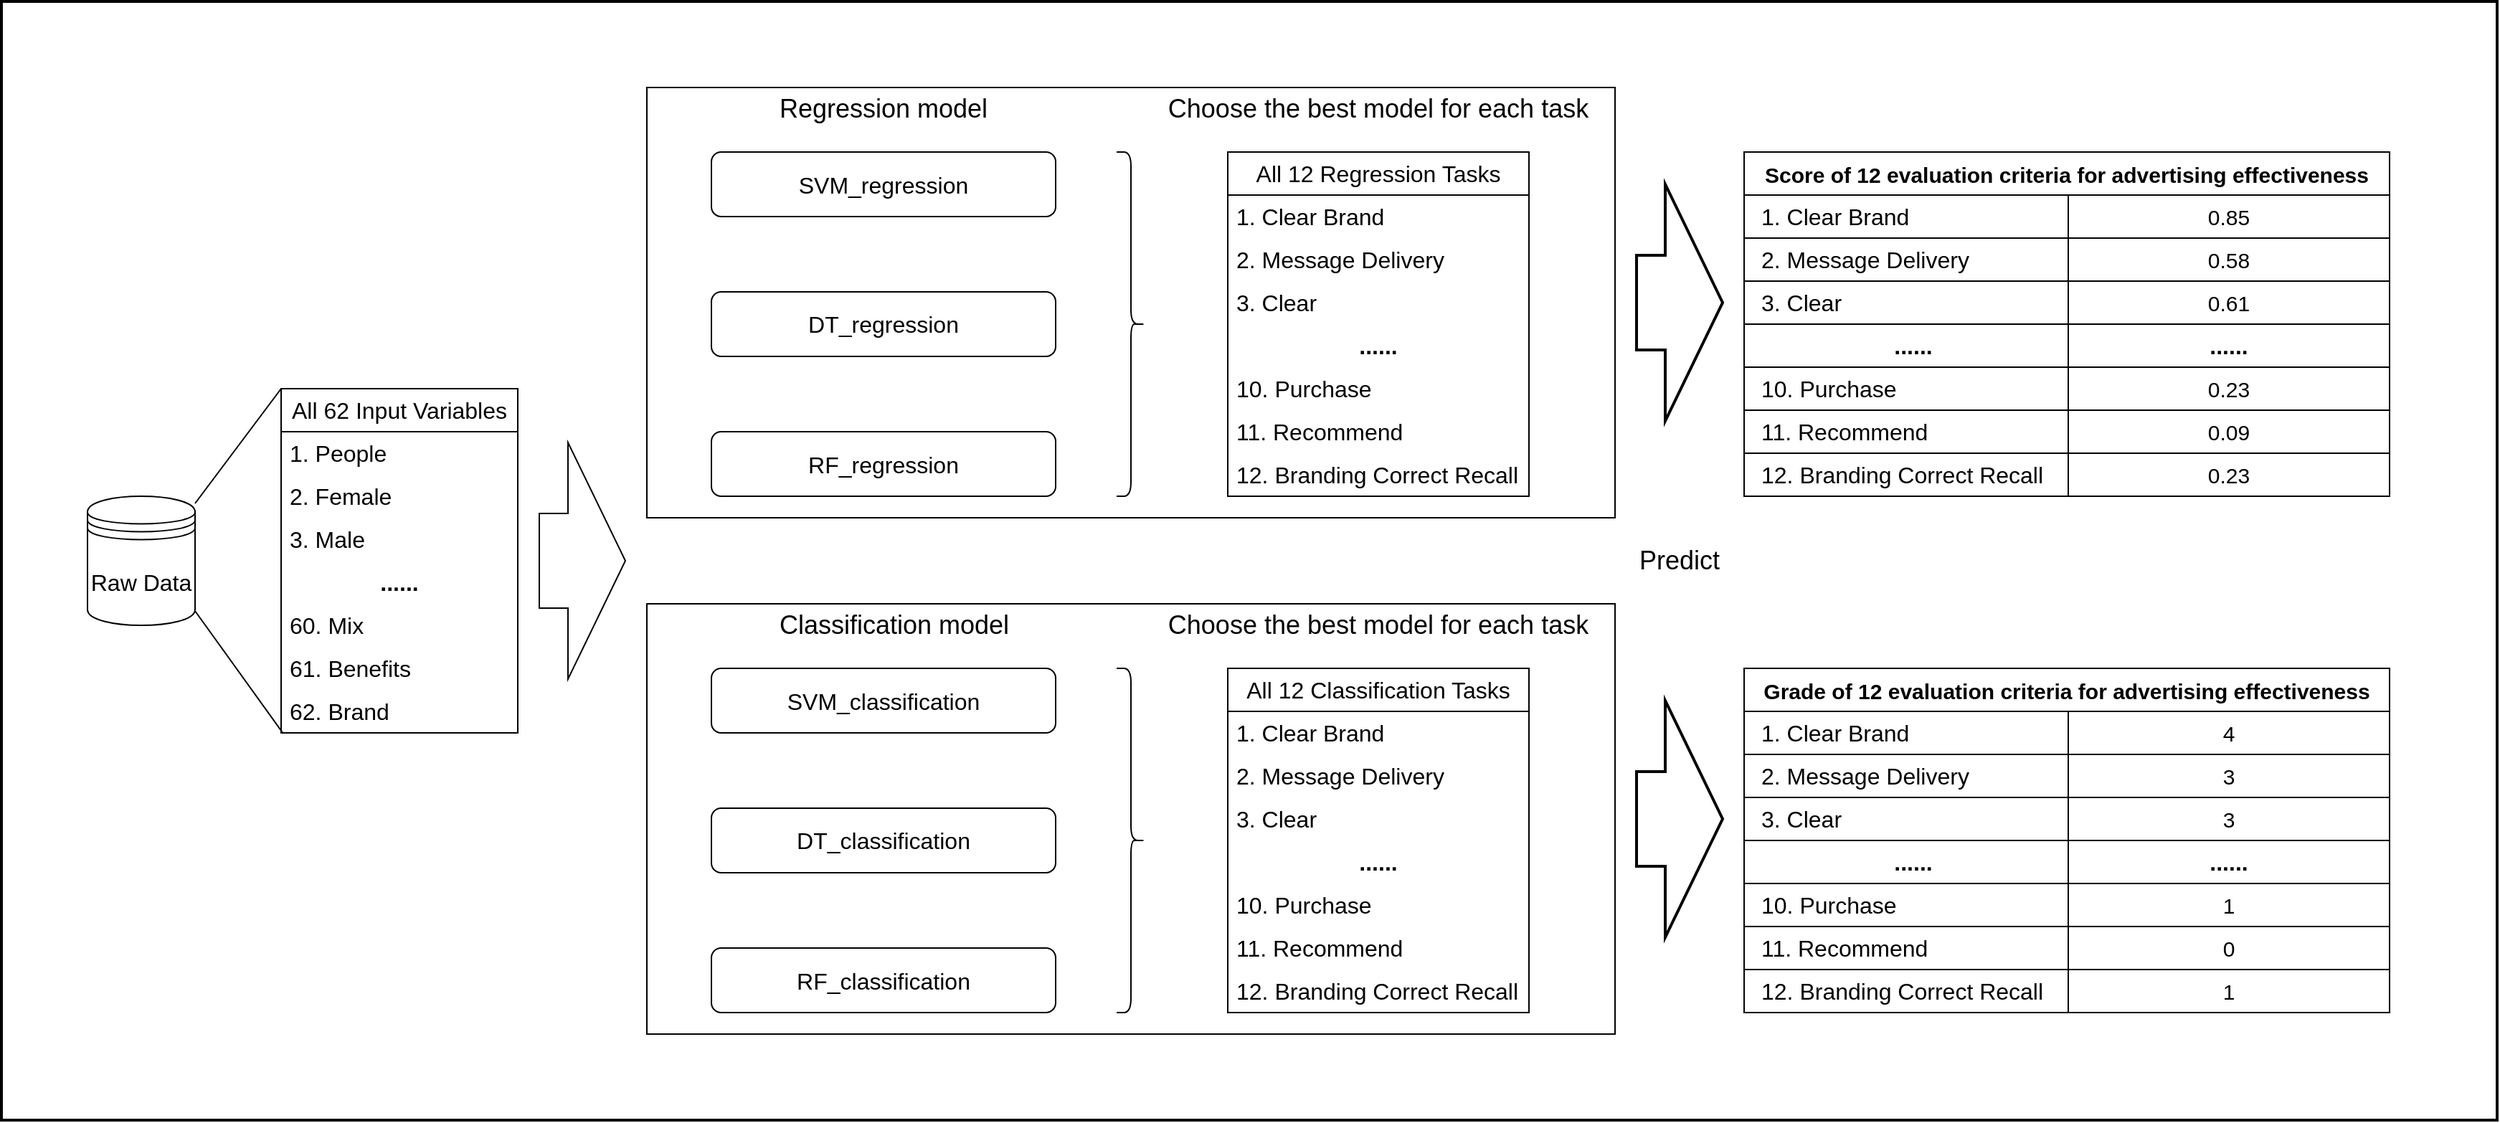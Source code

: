 <mxfile>
    <diagram id="0QzxGXbh1GwRcRrXPIC1" name="第 1 页">
        <mxGraphModel dx="4055" dy="2684" grid="1" gridSize="15" guides="1" tooltips="1" connect="1" arrows="1" fold="1" page="0" pageScale="1" pageWidth="827" pageHeight="1169" math="0" shadow="0">
            <root>
                <mxCell id="0"/>
                <mxCell id="1" parent="0"/>
                <mxCell id="263" value="" style="rounded=0;whiteSpace=wrap;html=1;shadow=0;strokeWidth=2;fontSize=15;" vertex="1" parent="1">
                    <mxGeometry x="-1860" y="-900" width="1740" height="780" as="geometry"/>
                </mxCell>
                <mxCell id="4" value="&lt;font style=&quot;font-size: 16px;&quot;&gt;Raw Data&lt;/font&gt;" style="shape=datastore;whiteSpace=wrap;html=1;movable=1;resizable=1;rotatable=1;deletable=1;editable=1;connectable=1;" parent="1" vertex="1">
                    <mxGeometry x="-1800" y="-555" width="75" height="90" as="geometry"/>
                </mxCell>
                <mxCell id="26" value="All 62 Input Variables" style="swimlane;fontStyle=0;childLayout=stackLayout;horizontal=1;startSize=30;horizontalStack=0;resizeParent=1;resizeParentMax=0;resizeLast=0;collapsible=1;marginBottom=0;whiteSpace=wrap;html=1;fontSize=16;movable=1;resizable=1;rotatable=1;deletable=1;editable=1;connectable=1;" parent="1" vertex="1">
                    <mxGeometry x="-1665" y="-630" width="165" height="240" as="geometry"/>
                </mxCell>
                <mxCell id="27" value="1. People" style="text;strokeColor=none;fillColor=none;align=left;verticalAlign=middle;spacingLeft=4;spacingRight=4;overflow=hidden;points=[[0,0.5],[1,0.5]];portConstraint=eastwest;rotatable=1;whiteSpace=wrap;html=1;fontSize=16;movable=1;resizable=1;deletable=1;editable=1;connectable=1;" parent="26" vertex="1">
                    <mxGeometry y="30" width="165" height="30" as="geometry"/>
                </mxCell>
                <mxCell id="28" value="2. Female" style="text;strokeColor=none;fillColor=none;align=left;verticalAlign=middle;spacingLeft=4;spacingRight=4;overflow=hidden;points=[[0,0.5],[1,0.5]];portConstraint=eastwest;rotatable=1;whiteSpace=wrap;html=1;fontSize=16;movable=1;resizable=1;deletable=1;editable=1;connectable=1;" parent="26" vertex="1">
                    <mxGeometry y="60" width="165" height="30" as="geometry"/>
                </mxCell>
                <mxCell id="29" value="3. Male" style="text;strokeColor=none;fillColor=none;align=left;verticalAlign=middle;spacingLeft=4;spacingRight=4;overflow=hidden;points=[[0,0.5],[1,0.5]];portConstraint=eastwest;rotatable=1;whiteSpace=wrap;html=1;fontSize=16;movable=1;resizable=1;deletable=1;editable=1;connectable=1;" parent="26" vertex="1">
                    <mxGeometry y="90" width="165" height="30" as="geometry"/>
                </mxCell>
                <mxCell id="43" value="......" style="text;strokeColor=none;fillColor=none;align=center;verticalAlign=middle;spacingLeft=4;spacingRight=4;overflow=hidden;points=[[0,0.5],[1,0.5]];portConstraint=eastwest;rotatable=1;whiteSpace=wrap;html=1;fontSize=16;movable=1;resizable=1;deletable=1;editable=1;connectable=1;fontStyle=1" parent="26" vertex="1">
                    <mxGeometry y="120" width="165" height="30" as="geometry"/>
                </mxCell>
                <mxCell id="45" value="60. Mix" style="text;strokeColor=none;fillColor=none;align=left;verticalAlign=middle;spacingLeft=4;spacingRight=4;overflow=hidden;points=[[0,0.5],[1,0.5]];portConstraint=eastwest;rotatable=1;whiteSpace=wrap;html=1;fontSize=16;movable=1;resizable=1;deletable=1;editable=1;connectable=1;" parent="26" vertex="1">
                    <mxGeometry y="150" width="165" height="30" as="geometry"/>
                </mxCell>
                <mxCell id="46" value="61. Benefits" style="text;strokeColor=none;fillColor=none;align=left;verticalAlign=middle;spacingLeft=4;spacingRight=4;overflow=hidden;points=[[0,0.5],[1,0.5]];portConstraint=eastwest;rotatable=1;whiteSpace=wrap;html=1;fontSize=16;movable=1;resizable=1;deletable=1;editable=1;connectable=1;" parent="26" vertex="1">
                    <mxGeometry y="180" width="165" height="30" as="geometry"/>
                </mxCell>
                <mxCell id="47" value="62. Brand" style="text;strokeColor=none;fillColor=none;align=left;verticalAlign=middle;spacingLeft=4;spacingRight=4;overflow=hidden;points=[[0,0.5],[1,0.5]];portConstraint=eastwest;rotatable=1;whiteSpace=wrap;html=1;fontSize=16;movable=1;resizable=1;deletable=1;editable=1;connectable=1;" parent="26" vertex="1">
                    <mxGeometry y="210" width="165" height="30" as="geometry"/>
                </mxCell>
                <mxCell id="48" value="" style="endArrow=none;html=1;fontSize=16;entryX=0;entryY=0;entryDx=0;entryDy=0;movable=1;resizable=1;rotatable=1;deletable=1;editable=1;connectable=1;" parent="1" target="26" edge="1">
                    <mxGeometry width="50" height="50" relative="1" as="geometry">
                        <mxPoint x="-1725" y="-550" as="sourcePoint"/>
                        <mxPoint x="-1675" y="-600" as="targetPoint"/>
                    </mxGeometry>
                </mxCell>
                <mxCell id="49" value="" style="endArrow=none;html=1;fontSize=16;entryX=0.007;entryY=1;entryDx=0;entryDy=0;entryPerimeter=0;movable=1;resizable=1;rotatable=1;deletable=1;editable=1;connectable=1;" parent="1" target="47" edge="1">
                    <mxGeometry width="50" height="50" relative="1" as="geometry">
                        <mxPoint x="-1725" y="-475" as="sourcePoint"/>
                        <mxPoint x="-1665" y="-555" as="targetPoint"/>
                    </mxGeometry>
                </mxCell>
                <mxCell id="50" value="" style="html=1;shadow=0;dashed=0;align=center;verticalAlign=middle;shape=mxgraph.arrows2.arrow;dy=0.6;dx=40;notch=0;fontSize=16;movable=1;resizable=1;rotatable=1;deletable=1;editable=1;connectable=1;" parent="1" vertex="1">
                    <mxGeometry x="-1485" y="-592.5" width="60" height="165" as="geometry"/>
                </mxCell>
                <mxCell id="52" value="" style="rounded=0;whiteSpace=wrap;html=1;fontSize=16;movable=1;resizable=1;rotatable=1;deletable=1;editable=1;connectable=1;" parent="1" vertex="1">
                    <mxGeometry x="-1410" y="-840" width="675" height="300" as="geometry"/>
                </mxCell>
                <mxCell id="53" value="Regression model" style="text;strokeColor=none;align=center;fillColor=none;html=1;verticalAlign=middle;whiteSpace=wrap;rounded=0;fontSize=18;movable=1;resizable=1;rotatable=1;deletable=1;editable=1;connectable=1;fontStyle=0" parent="1" vertex="1">
                    <mxGeometry x="-1320" y="-840" width="150" height="30" as="geometry"/>
                </mxCell>
                <mxCell id="54" value="SVM_regression" style="rounded=1;whiteSpace=wrap;html=1;fontSize=16;movable=1;resizable=1;rotatable=1;deletable=1;editable=1;connectable=1;" parent="1" vertex="1">
                    <mxGeometry x="-1365" y="-795" width="240" height="45" as="geometry"/>
                </mxCell>
                <mxCell id="55" value="DT_regression" style="rounded=1;whiteSpace=wrap;html=1;fontSize=16;movable=1;resizable=1;rotatable=1;deletable=1;editable=1;connectable=1;" parent="1" vertex="1">
                    <mxGeometry x="-1365" y="-697.5" width="240" height="45" as="geometry"/>
                </mxCell>
                <mxCell id="56" value="RF_regression" style="rounded=1;whiteSpace=wrap;html=1;fontSize=16;movable=1;resizable=1;rotatable=1;deletable=1;editable=1;connectable=1;" parent="1" vertex="1">
                    <mxGeometry x="-1365" y="-600" width="240" height="45" as="geometry"/>
                </mxCell>
                <mxCell id="62" value="" style="html=1;shadow=0;dashed=0;align=center;verticalAlign=middle;shape=mxgraph.arrows2.arrow;dy=0.6;dx=40;notch=0;fontSize=16;movable=1;resizable=1;rotatable=1;deletable=1;editable=1;connectable=1;fontStyle=0;strokeWidth=2;perimeterSpacing=0;" parent="1" vertex="1">
                    <mxGeometry x="-720" y="-772.5" width="60" height="165" as="geometry"/>
                </mxCell>
                <mxCell id="63" value="" style="html=1;shadow=0;dashed=0;align=center;verticalAlign=middle;shape=mxgraph.arrows2.arrow;dy=0.6;dx=40;notch=0;fontSize=16;movable=1;resizable=1;rotatable=1;deletable=1;editable=1;connectable=1;strokeWidth=2;" parent="1" vertex="1">
                    <mxGeometry x="-720" y="-412.5" width="60" height="165" as="geometry"/>
                </mxCell>
                <mxCell id="64" value="Predict" style="text;strokeColor=none;align=center;fillColor=none;html=1;verticalAlign=middle;whiteSpace=wrap;rounded=0;fontSize=18;movable=1;resizable=1;rotatable=1;deletable=1;editable=1;connectable=1;" parent="1" vertex="1">
                    <mxGeometry x="-720" y="-525" width="60" height="30" as="geometry"/>
                </mxCell>
                <mxCell id="165" value="" style="shape=curlyBracket;whiteSpace=wrap;html=1;rounded=1;flipH=1;labelPosition=right;verticalLabelPosition=middle;align=left;verticalAlign=middle;" vertex="1" parent="1">
                    <mxGeometry x="-1082.5" y="-795" width="20" height="240" as="geometry"/>
                </mxCell>
                <mxCell id="169" value="&lt;font style=&quot;font-size: 18px;&quot;&gt;Choose the best model for each task&lt;/font&gt;" style="text;strokeColor=none;align=center;fillColor=none;html=1;verticalAlign=middle;whiteSpace=wrap;rounded=0;" vertex="1" parent="1">
                    <mxGeometry x="-1050" y="-840" width="300" height="30" as="geometry"/>
                </mxCell>
                <mxCell id="170" value="All 12 Regression Tasks" style="swimlane;fontStyle=0;childLayout=stackLayout;horizontal=1;startSize=30;horizontalStack=0;resizeParent=1;resizeParentMax=0;resizeLast=0;collapsible=1;marginBottom=0;whiteSpace=wrap;html=1;fontSize=16;movable=1;resizable=1;rotatable=1;deletable=1;editable=1;connectable=1;" vertex="1" parent="1">
                    <mxGeometry x="-1005" y="-795" width="210" height="240" as="geometry"/>
                </mxCell>
                <mxCell id="171" value="1. Clear Brand" style="text;strokeColor=none;fillColor=none;align=left;verticalAlign=middle;spacingLeft=4;spacingRight=4;overflow=hidden;points=[[0,0.5],[1,0.5]];portConstraint=eastwest;rotatable=1;whiteSpace=wrap;html=1;fontSize=16;movable=1;resizable=1;deletable=1;editable=1;connectable=1;" vertex="1" parent="170">
                    <mxGeometry y="30" width="210" height="30" as="geometry"/>
                </mxCell>
                <mxCell id="172" value="2. Message Delivery" style="text;strokeColor=none;fillColor=none;align=left;verticalAlign=middle;spacingLeft=4;spacingRight=4;overflow=hidden;points=[[0,0.5],[1,0.5]];portConstraint=eastwest;rotatable=1;whiteSpace=wrap;html=1;fontSize=16;movable=1;resizable=1;deletable=1;editable=1;connectable=1;" vertex="1" parent="170">
                    <mxGeometry y="60" width="210" height="30" as="geometry"/>
                </mxCell>
                <mxCell id="173" value="3. Clear" style="text;strokeColor=none;fillColor=none;align=left;verticalAlign=middle;spacingLeft=4;spacingRight=4;overflow=hidden;points=[[0,0.5],[1,0.5]];portConstraint=eastwest;rotatable=1;whiteSpace=wrap;html=1;fontSize=16;movable=1;resizable=1;deletable=1;editable=1;connectable=1;" vertex="1" parent="170">
                    <mxGeometry y="90" width="210" height="30" as="geometry"/>
                </mxCell>
                <mxCell id="174" value="......" style="text;strokeColor=none;fillColor=none;align=center;verticalAlign=middle;spacingLeft=4;spacingRight=4;overflow=hidden;points=[[0,0.5],[1,0.5]];portConstraint=eastwest;rotatable=1;whiteSpace=wrap;html=1;fontSize=16;movable=1;resizable=1;deletable=1;editable=1;connectable=1;fontStyle=1" vertex="1" parent="170">
                    <mxGeometry y="120" width="210" height="30" as="geometry"/>
                </mxCell>
                <mxCell id="175" value="10. Purchase" style="text;strokeColor=none;fillColor=none;align=left;verticalAlign=middle;spacingLeft=4;spacingRight=4;overflow=hidden;points=[[0,0.5],[1,0.5]];portConstraint=eastwest;rotatable=1;whiteSpace=wrap;html=1;fontSize=16;movable=1;resizable=1;deletable=1;editable=1;connectable=1;" vertex="1" parent="170">
                    <mxGeometry y="150" width="210" height="30" as="geometry"/>
                </mxCell>
                <mxCell id="176" value="11. Recommend" style="text;strokeColor=none;fillColor=none;align=left;verticalAlign=middle;spacingLeft=4;spacingRight=4;overflow=hidden;points=[[0,0.5],[1,0.5]];portConstraint=eastwest;rotatable=1;whiteSpace=wrap;html=1;fontSize=16;movable=1;resizable=1;deletable=1;editable=1;connectable=1;" vertex="1" parent="170">
                    <mxGeometry y="180" width="210" height="30" as="geometry"/>
                </mxCell>
                <mxCell id="177" value="12. Branding Correct Recall" style="text;strokeColor=none;fillColor=none;align=left;verticalAlign=middle;spacingLeft=4;spacingRight=4;overflow=hidden;points=[[0,0.5],[1,0.5]];portConstraint=eastwest;rotatable=1;whiteSpace=wrap;html=1;fontSize=16;movable=1;resizable=1;deletable=1;editable=1;connectable=1;" vertex="1" parent="170">
                    <mxGeometry y="210" width="210" height="30" as="geometry"/>
                </mxCell>
                <mxCell id="179" value="" style="rounded=0;whiteSpace=wrap;html=1;fontSize=16;movable=1;resizable=1;rotatable=1;deletable=1;editable=1;connectable=1;" vertex="1" parent="1">
                    <mxGeometry x="-1410" y="-480" width="675" height="300" as="geometry"/>
                </mxCell>
                <mxCell id="180" value="Classification model" style="text;strokeColor=none;align=center;fillColor=none;html=1;verticalAlign=middle;whiteSpace=wrap;rounded=0;fontSize=18;movable=1;resizable=1;rotatable=1;deletable=1;editable=1;connectable=1;" vertex="1" parent="1">
                    <mxGeometry x="-1320" y="-480" width="165" height="30" as="geometry"/>
                </mxCell>
                <mxCell id="181" value="SVM_classification" style="rounded=1;whiteSpace=wrap;html=1;fontSize=16;movable=1;resizable=1;rotatable=1;deletable=1;editable=1;connectable=1;" vertex="1" parent="1">
                    <mxGeometry x="-1365" y="-435" width="240" height="45" as="geometry"/>
                </mxCell>
                <mxCell id="182" value="DT_classification" style="rounded=1;whiteSpace=wrap;html=1;fontSize=16;movable=1;resizable=1;rotatable=1;deletable=1;editable=1;connectable=1;" vertex="1" parent="1">
                    <mxGeometry x="-1365" y="-337.5" width="240" height="45" as="geometry"/>
                </mxCell>
                <mxCell id="183" value="RF_classification" style="rounded=1;whiteSpace=wrap;html=1;fontSize=16;movable=1;resizable=1;rotatable=1;deletable=1;editable=1;connectable=1;" vertex="1" parent="1">
                    <mxGeometry x="-1365" y="-240" width="240" height="45" as="geometry"/>
                </mxCell>
                <mxCell id="184" value="" style="shape=curlyBracket;whiteSpace=wrap;html=1;rounded=1;flipH=1;labelPosition=right;verticalLabelPosition=middle;align=left;verticalAlign=middle;" vertex="1" parent="1">
                    <mxGeometry x="-1082.5" y="-435" width="20" height="240" as="geometry"/>
                </mxCell>
                <mxCell id="185" value="&lt;font style=&quot;font-size: 18px;&quot;&gt;Choose the best model for each task&lt;/font&gt;" style="text;strokeColor=none;align=center;fillColor=none;html=1;verticalAlign=middle;whiteSpace=wrap;rounded=0;" vertex="1" parent="1">
                    <mxGeometry x="-1050" y="-480" width="300" height="30" as="geometry"/>
                </mxCell>
                <mxCell id="186" value="All 12 Classification Tasks" style="swimlane;fontStyle=0;childLayout=stackLayout;horizontal=1;startSize=30;horizontalStack=0;resizeParent=1;resizeParentMax=0;resizeLast=0;collapsible=1;marginBottom=0;whiteSpace=wrap;html=1;fontSize=16;movable=1;resizable=1;rotatable=1;deletable=1;editable=1;connectable=1;" vertex="1" parent="1">
                    <mxGeometry x="-1005" y="-435" width="210" height="240" as="geometry"/>
                </mxCell>
                <mxCell id="187" value="1. Clear Brand" style="text;strokeColor=none;fillColor=none;align=left;verticalAlign=middle;spacingLeft=4;spacingRight=4;overflow=hidden;points=[[0,0.5],[1,0.5]];portConstraint=eastwest;rotatable=1;whiteSpace=wrap;html=1;fontSize=16;movable=1;resizable=1;deletable=1;editable=1;connectable=1;" vertex="1" parent="186">
                    <mxGeometry y="30" width="210" height="30" as="geometry"/>
                </mxCell>
                <mxCell id="188" value="2. Message Delivery" style="text;strokeColor=none;fillColor=none;align=left;verticalAlign=middle;spacingLeft=4;spacingRight=4;overflow=hidden;points=[[0,0.5],[1,0.5]];portConstraint=eastwest;rotatable=1;whiteSpace=wrap;html=1;fontSize=16;movable=1;resizable=1;deletable=1;editable=1;connectable=1;" vertex="1" parent="186">
                    <mxGeometry y="60" width="210" height="30" as="geometry"/>
                </mxCell>
                <mxCell id="189" value="3. Clear" style="text;strokeColor=none;fillColor=none;align=left;verticalAlign=middle;spacingLeft=4;spacingRight=4;overflow=hidden;points=[[0,0.5],[1,0.5]];portConstraint=eastwest;rotatable=1;whiteSpace=wrap;html=1;fontSize=16;movable=1;resizable=1;deletable=1;editable=1;connectable=1;" vertex="1" parent="186">
                    <mxGeometry y="90" width="210" height="30" as="geometry"/>
                </mxCell>
                <mxCell id="190" value="......" style="text;strokeColor=none;fillColor=none;align=center;verticalAlign=middle;spacingLeft=4;spacingRight=4;overflow=hidden;points=[[0,0.5],[1,0.5]];portConstraint=eastwest;rotatable=1;whiteSpace=wrap;html=1;fontSize=16;movable=1;resizable=1;deletable=1;editable=1;connectable=1;fontStyle=1" vertex="1" parent="186">
                    <mxGeometry y="120" width="210" height="30" as="geometry"/>
                </mxCell>
                <mxCell id="191" value="10. Purchase" style="text;strokeColor=none;fillColor=none;align=left;verticalAlign=middle;spacingLeft=4;spacingRight=4;overflow=hidden;points=[[0,0.5],[1,0.5]];portConstraint=eastwest;rotatable=1;whiteSpace=wrap;html=1;fontSize=16;movable=1;resizable=1;deletable=1;editable=1;connectable=1;" vertex="1" parent="186">
                    <mxGeometry y="150" width="210" height="30" as="geometry"/>
                </mxCell>
                <mxCell id="192" value="11. Recommend" style="text;strokeColor=none;fillColor=none;align=left;verticalAlign=middle;spacingLeft=4;spacingRight=4;overflow=hidden;points=[[0,0.5],[1,0.5]];portConstraint=eastwest;rotatable=1;whiteSpace=wrap;html=1;fontSize=16;movable=1;resizable=1;deletable=1;editable=1;connectable=1;" vertex="1" parent="186">
                    <mxGeometry y="180" width="210" height="30" as="geometry"/>
                </mxCell>
                <mxCell id="193" value="12. Branding Correct Recall" style="text;strokeColor=none;fillColor=none;align=left;verticalAlign=middle;spacingLeft=4;spacingRight=4;overflow=hidden;points=[[0,0.5],[1,0.5]];portConstraint=eastwest;rotatable=1;whiteSpace=wrap;html=1;fontSize=16;movable=1;resizable=1;deletable=1;editable=1;connectable=1;" vertex="1" parent="186">
                    <mxGeometry y="210" width="210" height="30" as="geometry"/>
                </mxCell>
                <mxCell id="216" value="Score of 12 evaluation criteria for advertising effectiveness" style="shape=table;startSize=30;container=1;collapsible=0;childLayout=tableLayout;fontStyle=1;align=center;fontSize=15;" vertex="1" parent="1">
                    <mxGeometry x="-645" y="-795" width="450" height="240" as="geometry"/>
                </mxCell>
                <mxCell id="217" value="" style="shape=tableRow;horizontal=0;startSize=0;swimlaneHead=0;swimlaneBody=0;top=0;left=0;bottom=0;right=0;collapsible=0;dropTarget=0;fillColor=none;points=[[0,0.5],[1,0.5]];portConstraint=eastwest;fontSize=18;" vertex="1" parent="216">
                    <mxGeometry y="30" width="450" height="30" as="geometry"/>
                </mxCell>
                <mxCell id="218" value="&lt;span style=&quot;font-size: 16px;&quot;&gt;1. Clear Brand&lt;/span&gt;" style="shape=partialRectangle;html=1;whiteSpace=wrap;connectable=0;fillColor=none;top=0;left=0;bottom=0;right=0;overflow=hidden;fontSize=18;align=left;horizontal=1;spacingLeft=10;" vertex="1" parent="217">
                    <mxGeometry width="226" height="30" as="geometry">
                        <mxRectangle width="226" height="30" as="alternateBounds"/>
                    </mxGeometry>
                </mxCell>
                <mxCell id="219" value="&lt;span style=&quot;font-size: 15px;&quot;&gt;0.85&lt;/span&gt;" style="shape=partialRectangle;html=1;whiteSpace=wrap;connectable=0;fillColor=none;top=0;left=0;bottom=0;right=0;overflow=hidden;fontSize=18;" vertex="1" parent="217">
                    <mxGeometry x="226" width="224" height="30" as="geometry">
                        <mxRectangle width="224" height="30" as="alternateBounds"/>
                    </mxGeometry>
                </mxCell>
                <mxCell id="221" value="" style="shape=tableRow;horizontal=0;startSize=0;swimlaneHead=0;swimlaneBody=0;top=0;left=0;bottom=0;right=0;collapsible=0;dropTarget=0;fillColor=none;points=[[0,0.5],[1,0.5]];portConstraint=eastwest;fontSize=18;" vertex="1" parent="216">
                    <mxGeometry y="60" width="450" height="30" as="geometry"/>
                </mxCell>
                <mxCell id="222" value="&lt;span style=&quot;font-size: 16px;&quot;&gt;2. Message Delivery&lt;/span&gt;" style="shape=partialRectangle;html=1;whiteSpace=wrap;connectable=0;fillColor=none;top=0;left=0;bottom=0;right=0;overflow=hidden;fontSize=18;align=left;horizontal=1;spacingLeft=10;" vertex="1" parent="221">
                    <mxGeometry width="226" height="30" as="geometry">
                        <mxRectangle width="226" height="30" as="alternateBounds"/>
                    </mxGeometry>
                </mxCell>
                <mxCell id="223" value="&lt;span style=&quot;font-size: 15px;&quot;&gt;0.58&lt;/span&gt;" style="shape=partialRectangle;html=1;whiteSpace=wrap;connectable=0;fillColor=none;top=0;left=0;bottom=0;right=0;overflow=hidden;fontSize=18;" vertex="1" parent="221">
                    <mxGeometry x="226" width="224" height="30" as="geometry">
                        <mxRectangle width="224" height="30" as="alternateBounds"/>
                    </mxGeometry>
                </mxCell>
                <mxCell id="225" value="" style="shape=tableRow;horizontal=0;startSize=0;swimlaneHead=0;swimlaneBody=0;top=0;left=0;bottom=0;right=0;collapsible=0;dropTarget=0;fillColor=none;points=[[0,0.5],[1,0.5]];portConstraint=eastwest;fontSize=18;" vertex="1" parent="216">
                    <mxGeometry y="90" width="450" height="30" as="geometry"/>
                </mxCell>
                <mxCell id="226" value="&lt;span style=&quot;font-size: 16px;&quot;&gt;3. Clear&lt;/span&gt;" style="shape=partialRectangle;html=1;whiteSpace=wrap;connectable=0;fillColor=none;top=0;left=0;bottom=0;right=0;overflow=hidden;fontSize=18;align=left;horizontal=1;spacingLeft=10;" vertex="1" parent="225">
                    <mxGeometry width="226" height="30" as="geometry">
                        <mxRectangle width="226" height="30" as="alternateBounds"/>
                    </mxGeometry>
                </mxCell>
                <mxCell id="227" value="&lt;span style=&quot;font-size: 15px;&quot;&gt;0.61&lt;/span&gt;" style="shape=partialRectangle;html=1;whiteSpace=wrap;connectable=0;fillColor=none;top=0;left=0;bottom=0;right=0;overflow=hidden;fontSize=18;" vertex="1" parent="225">
                    <mxGeometry x="226" width="224" height="30" as="geometry">
                        <mxRectangle width="224" height="30" as="alternateBounds"/>
                    </mxGeometry>
                </mxCell>
                <mxCell id="238" style="shape=tableRow;horizontal=0;startSize=0;swimlaneHead=0;swimlaneBody=0;top=0;left=0;bottom=0;right=0;collapsible=0;dropTarget=0;fillColor=none;points=[[0,0.5],[1,0.5]];portConstraint=eastwest;fontSize=18;" vertex="1" parent="216">
                    <mxGeometry y="120" width="450" height="30" as="geometry"/>
                </mxCell>
                <mxCell id="239" value="&lt;span style=&quot;font-size: 16px; font-weight: 700;&quot;&gt;......&lt;/span&gt;" style="shape=partialRectangle;html=1;whiteSpace=wrap;connectable=0;fillColor=none;top=0;left=0;bottom=0;right=0;overflow=hidden;fontSize=18;align=center;horizontal=1;spacingLeft=10;" vertex="1" parent="238">
                    <mxGeometry width="226" height="30" as="geometry">
                        <mxRectangle width="226" height="30" as="alternateBounds"/>
                    </mxGeometry>
                </mxCell>
                <mxCell id="240" value="&lt;meta charset=&quot;utf-8&quot;&gt;&lt;span style=&quot;color: rgb(0, 0, 0); font-family: Helvetica; font-size: 16px; font-style: normal; font-variant-ligatures: normal; font-variant-caps: normal; font-weight: 700; letter-spacing: normal; orphans: 2; text-align: center; text-indent: 0px; text-transform: none; widows: 2; word-spacing: 0px; -webkit-text-stroke-width: 0px; background-color: rgb(255, 255, 255); text-decoration-thickness: initial; text-decoration-style: initial; text-decoration-color: initial; float: none; display: inline !important;&quot;&gt;......&lt;/span&gt;" style="shape=partialRectangle;html=1;whiteSpace=wrap;connectable=0;fillColor=none;top=0;left=0;bottom=0;right=0;overflow=hidden;fontSize=18;" vertex="1" parent="238">
                    <mxGeometry x="226" width="224" height="30" as="geometry">
                        <mxRectangle width="224" height="30" as="alternateBounds"/>
                    </mxGeometry>
                </mxCell>
                <mxCell id="235" style="shape=tableRow;horizontal=0;startSize=0;swimlaneHead=0;swimlaneBody=0;top=0;left=0;bottom=0;right=0;collapsible=0;dropTarget=0;fillColor=none;points=[[0,0.5],[1,0.5]];portConstraint=eastwest;fontSize=18;" vertex="1" parent="216">
                    <mxGeometry y="150" width="450" height="30" as="geometry"/>
                </mxCell>
                <mxCell id="236" value="&lt;span style=&quot;font-size: 16px;&quot;&gt;10. Purchase&lt;/span&gt;" style="shape=partialRectangle;html=1;whiteSpace=wrap;connectable=0;fillColor=none;top=0;left=0;bottom=0;right=0;overflow=hidden;fontSize=18;align=left;horizontal=1;spacingLeft=10;" vertex="1" parent="235">
                    <mxGeometry width="226" height="30" as="geometry">
                        <mxRectangle width="226" height="30" as="alternateBounds"/>
                    </mxGeometry>
                </mxCell>
                <mxCell id="237" value="&lt;span style=&quot;font-size: 15px;&quot;&gt;0.23&lt;/span&gt;" style="shape=partialRectangle;html=1;whiteSpace=wrap;connectable=0;fillColor=none;top=0;left=0;bottom=0;right=0;overflow=hidden;fontSize=18;" vertex="1" parent="235">
                    <mxGeometry x="226" width="224" height="30" as="geometry">
                        <mxRectangle width="224" height="30" as="alternateBounds"/>
                    </mxGeometry>
                </mxCell>
                <mxCell id="232" style="shape=tableRow;horizontal=0;startSize=0;swimlaneHead=0;swimlaneBody=0;top=0;left=0;bottom=0;right=0;collapsible=0;dropTarget=0;fillColor=none;points=[[0,0.5],[1,0.5]];portConstraint=eastwest;fontSize=18;" vertex="1" parent="216">
                    <mxGeometry y="180" width="450" height="30" as="geometry"/>
                </mxCell>
                <mxCell id="233" value="&lt;span style=&quot;font-size: 16px;&quot;&gt;11. Recommend&lt;/span&gt;" style="shape=partialRectangle;html=1;whiteSpace=wrap;connectable=0;fillColor=none;top=0;left=0;bottom=0;right=0;overflow=hidden;fontSize=18;align=left;horizontal=1;spacingLeft=10;" vertex="1" parent="232">
                    <mxGeometry width="226" height="30" as="geometry">
                        <mxRectangle width="226" height="30" as="alternateBounds"/>
                    </mxGeometry>
                </mxCell>
                <mxCell id="234" value="&lt;span style=&quot;font-size: 15px;&quot;&gt;0.09&lt;/span&gt;" style="shape=partialRectangle;html=1;whiteSpace=wrap;connectable=0;fillColor=none;top=0;left=0;bottom=0;right=0;overflow=hidden;fontSize=18;" vertex="1" parent="232">
                    <mxGeometry x="226" width="224" height="30" as="geometry">
                        <mxRectangle width="224" height="30" as="alternateBounds"/>
                    </mxGeometry>
                </mxCell>
                <mxCell id="229" style="shape=tableRow;horizontal=0;startSize=0;swimlaneHead=0;swimlaneBody=0;top=0;left=0;bottom=0;right=0;collapsible=0;dropTarget=0;fillColor=none;points=[[0,0.5],[1,0.5]];portConstraint=eastwest;fontSize=18;" vertex="1" parent="216">
                    <mxGeometry y="210" width="450" height="30" as="geometry"/>
                </mxCell>
                <mxCell id="230" value="&lt;span style=&quot;font-size: 16px;&quot;&gt;12. Branding Correct Recall&lt;/span&gt;" style="shape=partialRectangle;html=1;whiteSpace=wrap;connectable=0;fillColor=none;top=0;left=0;bottom=0;right=0;overflow=hidden;fontSize=18;align=left;horizontal=1;spacingLeft=10;" vertex="1" parent="229">
                    <mxGeometry width="226" height="30" as="geometry">
                        <mxRectangle width="226" height="30" as="alternateBounds"/>
                    </mxGeometry>
                </mxCell>
                <mxCell id="231" value="&lt;span style=&quot;font-size: 15px;&quot;&gt;0.23&lt;/span&gt;" style="shape=partialRectangle;html=1;whiteSpace=wrap;connectable=0;fillColor=none;top=0;left=0;bottom=0;right=0;overflow=hidden;fontSize=18;" vertex="1" parent="229">
                    <mxGeometry x="226" width="224" height="30" as="geometry">
                        <mxRectangle width="224" height="30" as="alternateBounds"/>
                    </mxGeometry>
                </mxCell>
                <mxCell id="241" value="Grade of 12 evaluation criteria for advertising effectiveness" style="shape=table;startSize=30;container=1;collapsible=0;childLayout=tableLayout;fontStyle=1;align=center;fontSize=15;" vertex="1" parent="1">
                    <mxGeometry x="-645" y="-435" width="450" height="240" as="geometry"/>
                </mxCell>
                <mxCell id="242" value="" style="shape=tableRow;horizontal=0;startSize=0;swimlaneHead=0;swimlaneBody=0;top=0;left=0;bottom=0;right=0;collapsible=0;dropTarget=0;fillColor=none;points=[[0,0.5],[1,0.5]];portConstraint=eastwest;fontSize=18;" vertex="1" parent="241">
                    <mxGeometry y="30" width="450" height="30" as="geometry"/>
                </mxCell>
                <mxCell id="243" value="&lt;span style=&quot;font-size: 16px;&quot;&gt;1. Clear Brand&lt;/span&gt;" style="shape=partialRectangle;html=1;whiteSpace=wrap;connectable=0;fillColor=none;top=0;left=0;bottom=0;right=0;overflow=hidden;fontSize=18;align=left;horizontal=1;spacingLeft=10;" vertex="1" parent="242">
                    <mxGeometry width="226" height="30" as="geometry">
                        <mxRectangle width="226" height="30" as="alternateBounds"/>
                    </mxGeometry>
                </mxCell>
                <mxCell id="244" value="&lt;span style=&quot;font-size: 15px;&quot;&gt;4&lt;/span&gt;" style="shape=partialRectangle;html=1;whiteSpace=wrap;connectable=0;fillColor=none;top=0;left=0;bottom=0;right=0;overflow=hidden;fontSize=18;" vertex="1" parent="242">
                    <mxGeometry x="226" width="224" height="30" as="geometry">
                        <mxRectangle width="224" height="30" as="alternateBounds"/>
                    </mxGeometry>
                </mxCell>
                <mxCell id="245" value="" style="shape=tableRow;horizontal=0;startSize=0;swimlaneHead=0;swimlaneBody=0;top=0;left=0;bottom=0;right=0;collapsible=0;dropTarget=0;fillColor=none;points=[[0,0.5],[1,0.5]];portConstraint=eastwest;fontSize=18;" vertex="1" parent="241">
                    <mxGeometry y="60" width="450" height="30" as="geometry"/>
                </mxCell>
                <mxCell id="246" value="&lt;span style=&quot;font-size: 16px;&quot;&gt;2. Message Delivery&lt;/span&gt;" style="shape=partialRectangle;html=1;whiteSpace=wrap;connectable=0;fillColor=none;top=0;left=0;bottom=0;right=0;overflow=hidden;fontSize=18;align=left;horizontal=1;spacingLeft=10;" vertex="1" parent="245">
                    <mxGeometry width="226" height="30" as="geometry">
                        <mxRectangle width="226" height="30" as="alternateBounds"/>
                    </mxGeometry>
                </mxCell>
                <mxCell id="247" value="&lt;span style=&quot;font-size: 15px;&quot;&gt;3&lt;/span&gt;" style="shape=partialRectangle;html=1;whiteSpace=wrap;connectable=0;fillColor=none;top=0;left=0;bottom=0;right=0;overflow=hidden;fontSize=18;" vertex="1" parent="245">
                    <mxGeometry x="226" width="224" height="30" as="geometry">
                        <mxRectangle width="224" height="30" as="alternateBounds"/>
                    </mxGeometry>
                </mxCell>
                <mxCell id="248" value="" style="shape=tableRow;horizontal=0;startSize=0;swimlaneHead=0;swimlaneBody=0;top=0;left=0;bottom=0;right=0;collapsible=0;dropTarget=0;fillColor=none;points=[[0,0.5],[1,0.5]];portConstraint=eastwest;fontSize=18;" vertex="1" parent="241">
                    <mxGeometry y="90" width="450" height="30" as="geometry"/>
                </mxCell>
                <mxCell id="249" value="&lt;span style=&quot;font-size: 16px;&quot;&gt;3. Clear&lt;/span&gt;" style="shape=partialRectangle;html=1;whiteSpace=wrap;connectable=0;fillColor=none;top=0;left=0;bottom=0;right=0;overflow=hidden;fontSize=18;align=left;horizontal=1;spacingLeft=10;" vertex="1" parent="248">
                    <mxGeometry width="226" height="30" as="geometry">
                        <mxRectangle width="226" height="30" as="alternateBounds"/>
                    </mxGeometry>
                </mxCell>
                <mxCell id="250" value="&lt;span style=&quot;font-size: 15px;&quot;&gt;3&lt;/span&gt;" style="shape=partialRectangle;html=1;whiteSpace=wrap;connectable=0;fillColor=none;top=0;left=0;bottom=0;right=0;overflow=hidden;fontSize=18;" vertex="1" parent="248">
                    <mxGeometry x="226" width="224" height="30" as="geometry">
                        <mxRectangle width="224" height="30" as="alternateBounds"/>
                    </mxGeometry>
                </mxCell>
                <mxCell id="251" style="shape=tableRow;horizontal=0;startSize=0;swimlaneHead=0;swimlaneBody=0;top=0;left=0;bottom=0;right=0;collapsible=0;dropTarget=0;fillColor=none;points=[[0,0.5],[1,0.5]];portConstraint=eastwest;fontSize=18;" vertex="1" parent="241">
                    <mxGeometry y="120" width="450" height="30" as="geometry"/>
                </mxCell>
                <mxCell id="252" value="&lt;span style=&quot;font-size: 16px; font-weight: 700;&quot;&gt;......&lt;/span&gt;" style="shape=partialRectangle;html=1;whiteSpace=wrap;connectable=0;fillColor=none;top=0;left=0;bottom=0;right=0;overflow=hidden;fontSize=18;align=center;horizontal=1;spacingLeft=10;" vertex="1" parent="251">
                    <mxGeometry width="226" height="30" as="geometry">
                        <mxRectangle width="226" height="30" as="alternateBounds"/>
                    </mxGeometry>
                </mxCell>
                <mxCell id="253" value="&lt;meta charset=&quot;utf-8&quot;&gt;&lt;span style=&quot;color: rgb(0, 0, 0); font-family: Helvetica; font-size: 16px; font-style: normal; font-variant-ligatures: normal; font-variant-caps: normal; font-weight: 700; letter-spacing: normal; orphans: 2; text-align: center; text-indent: 0px; text-transform: none; widows: 2; word-spacing: 0px; -webkit-text-stroke-width: 0px; background-color: rgb(255, 255, 255); text-decoration-thickness: initial; text-decoration-style: initial; text-decoration-color: initial; float: none; display: inline !important;&quot;&gt;......&lt;/span&gt;" style="shape=partialRectangle;html=1;whiteSpace=wrap;connectable=0;fillColor=none;top=0;left=0;bottom=0;right=0;overflow=hidden;fontSize=18;" vertex="1" parent="251">
                    <mxGeometry x="226" width="224" height="30" as="geometry">
                        <mxRectangle width="224" height="30" as="alternateBounds"/>
                    </mxGeometry>
                </mxCell>
                <mxCell id="254" style="shape=tableRow;horizontal=0;startSize=0;swimlaneHead=0;swimlaneBody=0;top=0;left=0;bottom=0;right=0;collapsible=0;dropTarget=0;fillColor=none;points=[[0,0.5],[1,0.5]];portConstraint=eastwest;fontSize=18;" vertex="1" parent="241">
                    <mxGeometry y="150" width="450" height="30" as="geometry"/>
                </mxCell>
                <mxCell id="255" value="&lt;span style=&quot;font-size: 16px;&quot;&gt;10. Purchase&lt;/span&gt;" style="shape=partialRectangle;html=1;whiteSpace=wrap;connectable=0;fillColor=none;top=0;left=0;bottom=0;right=0;overflow=hidden;fontSize=18;align=left;horizontal=1;spacingLeft=10;" vertex="1" parent="254">
                    <mxGeometry width="226" height="30" as="geometry">
                        <mxRectangle width="226" height="30" as="alternateBounds"/>
                    </mxGeometry>
                </mxCell>
                <mxCell id="256" value="&lt;span style=&quot;font-size: 15px;&quot;&gt;1&lt;/span&gt;" style="shape=partialRectangle;html=1;whiteSpace=wrap;connectable=0;fillColor=none;top=0;left=0;bottom=0;right=0;overflow=hidden;fontSize=18;" vertex="1" parent="254">
                    <mxGeometry x="226" width="224" height="30" as="geometry">
                        <mxRectangle width="224" height="30" as="alternateBounds"/>
                    </mxGeometry>
                </mxCell>
                <mxCell id="257" style="shape=tableRow;horizontal=0;startSize=0;swimlaneHead=0;swimlaneBody=0;top=0;left=0;bottom=0;right=0;collapsible=0;dropTarget=0;fillColor=none;points=[[0,0.5],[1,0.5]];portConstraint=eastwest;fontSize=18;" vertex="1" parent="241">
                    <mxGeometry y="180" width="450" height="30" as="geometry"/>
                </mxCell>
                <mxCell id="258" value="&lt;span style=&quot;font-size: 16px;&quot;&gt;11. Recommend&lt;/span&gt;" style="shape=partialRectangle;html=1;whiteSpace=wrap;connectable=0;fillColor=none;top=0;left=0;bottom=0;right=0;overflow=hidden;fontSize=18;align=left;horizontal=1;spacingLeft=10;" vertex="1" parent="257">
                    <mxGeometry width="226" height="30" as="geometry">
                        <mxRectangle width="226" height="30" as="alternateBounds"/>
                    </mxGeometry>
                </mxCell>
                <mxCell id="259" value="&lt;span style=&quot;font-size: 15px;&quot;&gt;0&lt;/span&gt;" style="shape=partialRectangle;html=1;whiteSpace=wrap;connectable=0;fillColor=none;top=0;left=0;bottom=0;right=0;overflow=hidden;fontSize=18;" vertex="1" parent="257">
                    <mxGeometry x="226" width="224" height="30" as="geometry">
                        <mxRectangle width="224" height="30" as="alternateBounds"/>
                    </mxGeometry>
                </mxCell>
                <mxCell id="260" style="shape=tableRow;horizontal=0;startSize=0;swimlaneHead=0;swimlaneBody=0;top=0;left=0;bottom=0;right=0;collapsible=0;dropTarget=0;fillColor=none;points=[[0,0.5],[1,0.5]];portConstraint=eastwest;fontSize=18;" vertex="1" parent="241">
                    <mxGeometry y="210" width="450" height="30" as="geometry"/>
                </mxCell>
                <mxCell id="261" value="&lt;span style=&quot;font-size: 16px;&quot;&gt;12. Branding Correct Recall&lt;/span&gt;" style="shape=partialRectangle;html=1;whiteSpace=wrap;connectable=0;fillColor=none;top=0;left=0;bottom=0;right=0;overflow=hidden;fontSize=18;align=left;horizontal=1;spacingLeft=10;" vertex="1" parent="260">
                    <mxGeometry width="226" height="30" as="geometry">
                        <mxRectangle width="226" height="30" as="alternateBounds"/>
                    </mxGeometry>
                </mxCell>
                <mxCell id="262" value="&lt;span style=&quot;font-size: 15px;&quot;&gt;1&lt;/span&gt;" style="shape=partialRectangle;html=1;whiteSpace=wrap;connectable=0;fillColor=none;top=0;left=0;bottom=0;right=0;overflow=hidden;fontSize=18;" vertex="1" parent="260">
                    <mxGeometry x="226" width="224" height="30" as="geometry">
                        <mxRectangle width="224" height="30" as="alternateBounds"/>
                    </mxGeometry>
                </mxCell>
            </root>
        </mxGraphModel>
    </diagram>
</mxfile>